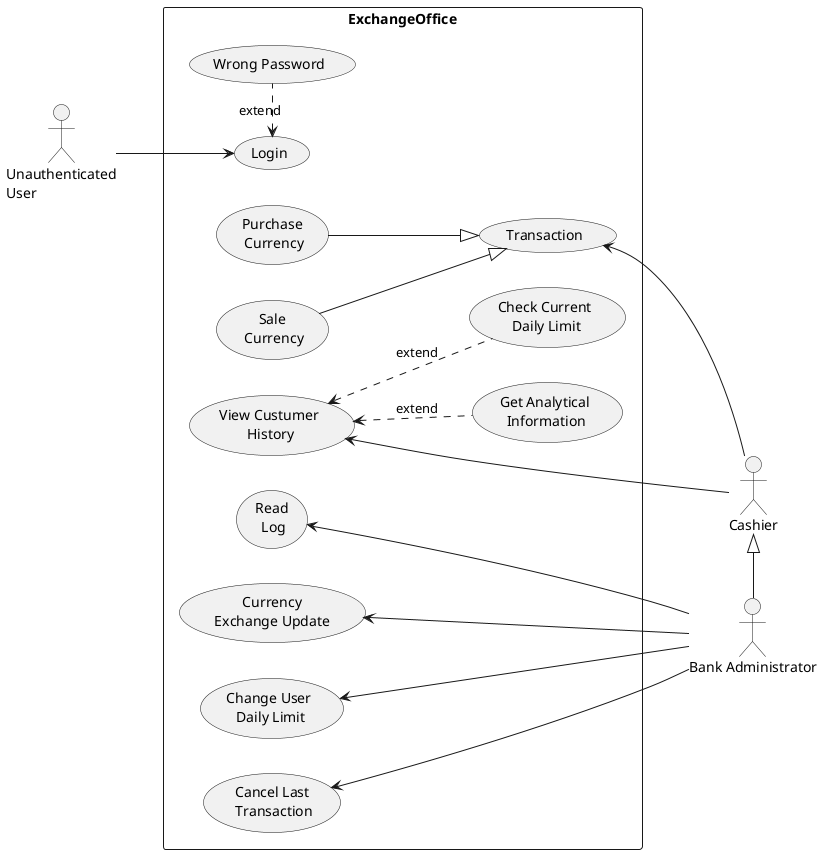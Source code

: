 @startuml

left to right direction
skinparam packageStyle rectangle
actor :Unauthenticated\nUser:
actor Cashier
actor :Bank Administrator:
rectangle ExchangeOffice {
  :Unauthenticated\nUser: --> (Login)
  (Login) <. (Wrong Password) : ""extend""
  
      (Transaction) <-- :Cashier:
  (Purchase\n Currency) --|> (Transaction)
  (Sale\n Currency) --|> (Transaction)
  (View Custumer\n History) <-- :Cashier:
  (View Custumer\n History) <.. (Get Analytical\n Information) : ""extend""
  (View Custumer\n History) <.. (Check Current\n Daily Limit) : ""extend""
  
  (Read\n Log) <-- :Bank Administrator:
  (Currency\nExchange Update) <-- :Bank Administrator:
  (Change User\n Daily Limit) <-- :Bank Administrator:
  (Cancel Last\n Transaction) <-- :Bank Administrator:
  :Cashier: <|-:Bank Administrator:
}

@enduml